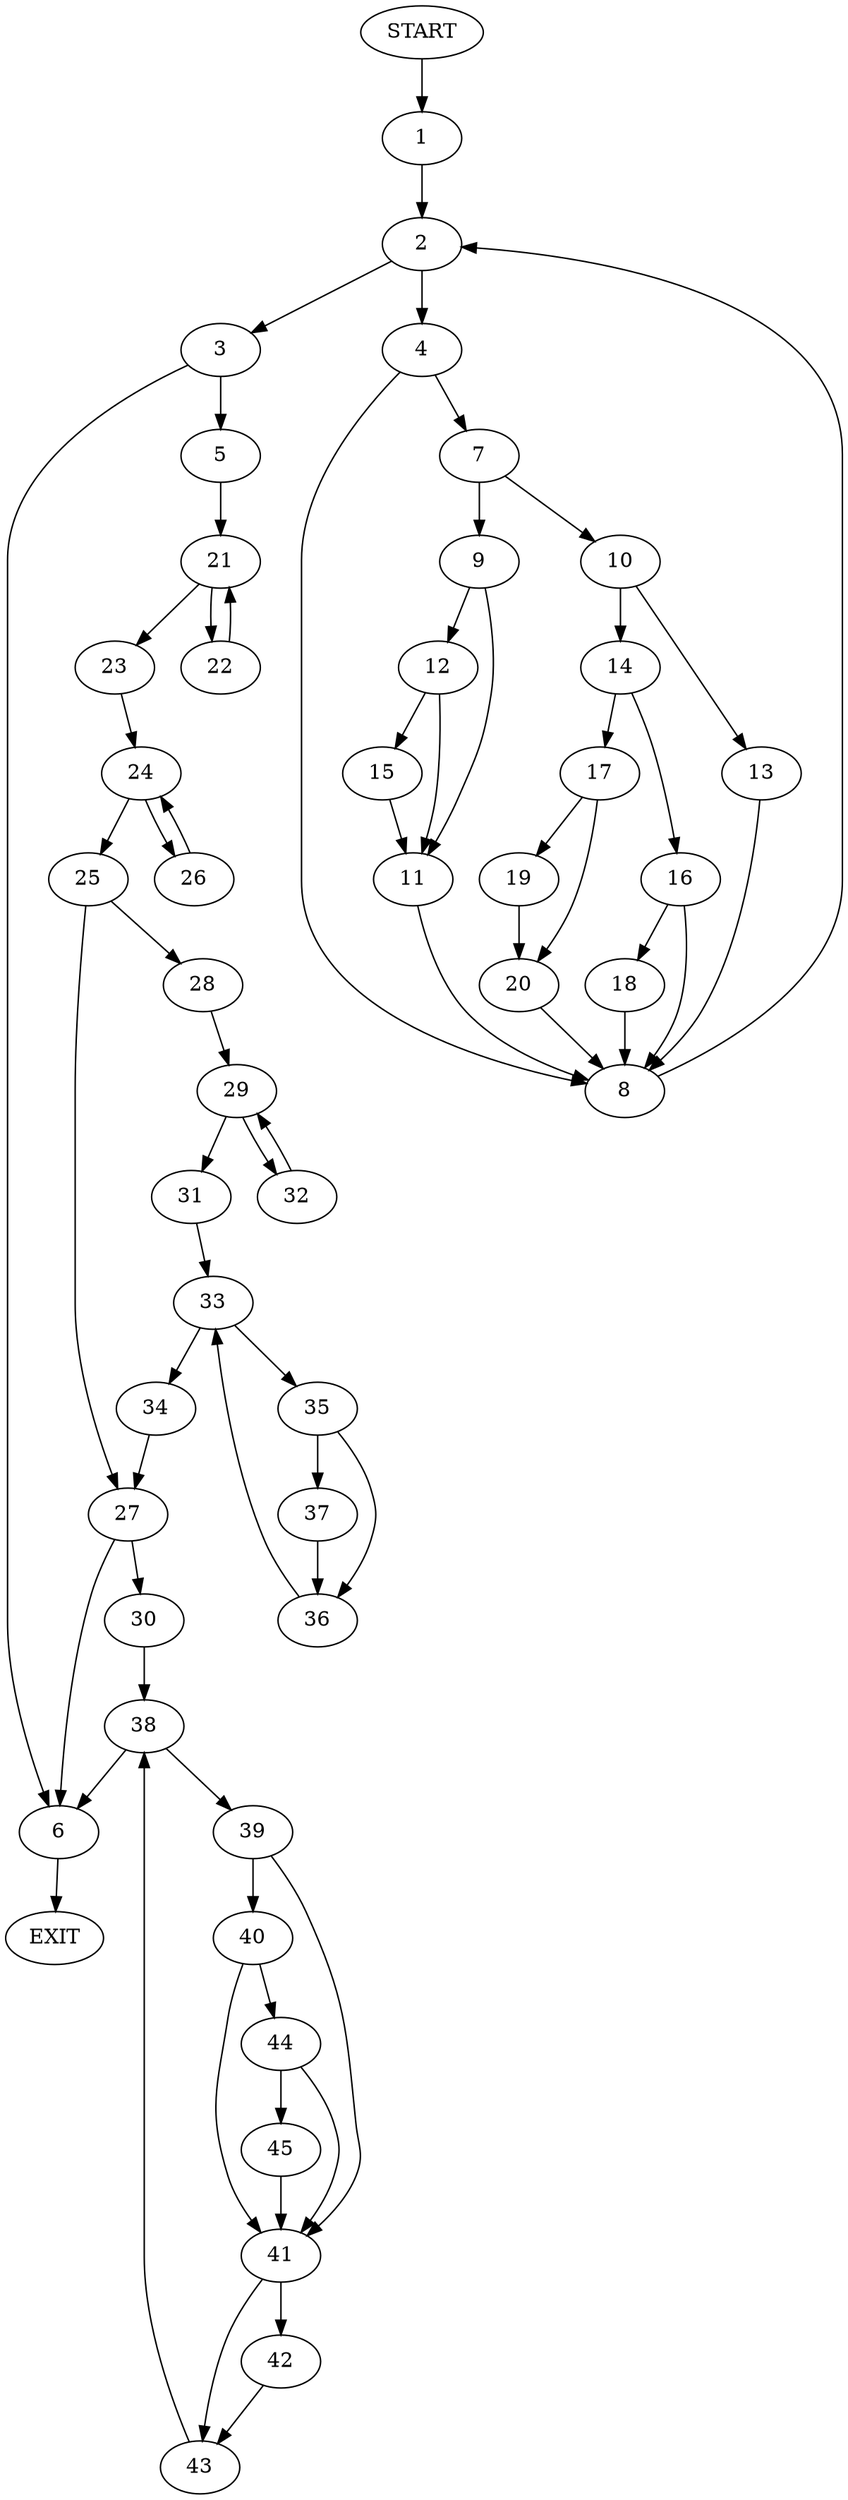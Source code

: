 digraph {
0 [label="START"]
46 [label="EXIT"]
0 -> 1
1 -> 2
2 -> 3
2 -> 4
3 -> 5
3 -> 6
4 -> 7
4 -> 8
8 -> 2
7 -> 9
7 -> 10
9 -> 11
9 -> 12
10 -> 13
10 -> 14
11 -> 8
12 -> 11
12 -> 15
15 -> 11
13 -> 8
14 -> 16
14 -> 17
16 -> 18
16 -> 8
17 -> 19
17 -> 20
18 -> 8
19 -> 20
20 -> 8
6 -> 46
5 -> 21
21 -> 22
21 -> 23
22 -> 21
23 -> 24
24 -> 25
24 -> 26
26 -> 24
25 -> 27
25 -> 28
28 -> 29
27 -> 6
27 -> 30
29 -> 31
29 -> 32
31 -> 33
32 -> 29
33 -> 34
33 -> 35
34 -> 27
35 -> 36
35 -> 37
36 -> 33
37 -> 36
30 -> 38
38 -> 39
38 -> 6
39 -> 40
39 -> 41
41 -> 42
41 -> 43
40 -> 44
40 -> 41
44 -> 45
44 -> 41
45 -> 41
42 -> 43
43 -> 38
}
